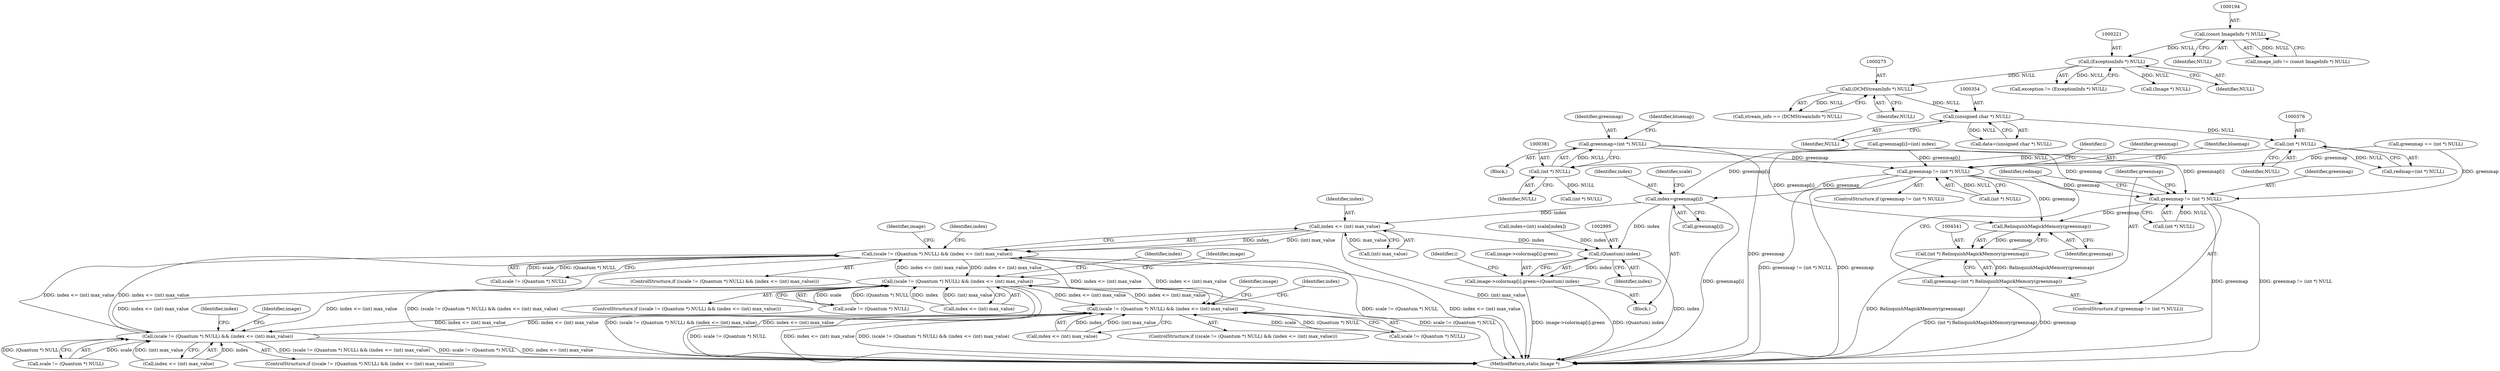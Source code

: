 digraph "0_ImageMagick_f6e9d0d9955e85bdd7540b251cd50d598dacc5e6_8@pointer" {
"1000378" [label="(Call,greenmap=(int *) NULL)"];
"1000380" [label="(Call,(int *) NULL)"];
"1000375" [label="(Call,(int *) NULL)"];
"1000353" [label="(Call,(unsigned char *) NULL)"];
"1000274" [label="(Call,(DCMStreamInfo *) NULL)"];
"1000220" [label="(Call,(ExceptionInfo *) NULL)"];
"1000193" [label="(Call,(const ImageInfo *) NULL)"];
"1002945" [label="(Call,greenmap != (int *) NULL)"];
"1002962" [label="(Call,index=greenmap[i])"];
"1002974" [label="(Call,index <= (int) max_value)"];
"1002968" [label="(Call,(scale != (Quantum *) NULL) && (index <= (int) max_value))"];
"1002915" [label="(Call,(scale != (Quantum *) NULL) && (index <= (int) max_value))"];
"1003021" [label="(Call,(scale != (Quantum *) NULL) && (index <= (int) max_value))"];
"1003074" [label="(Call,(scale != (Quantum *) NULL) && (index <= (int) max_value))"];
"1002994" [label="(Call,(Quantum) index)"];
"1002986" [label="(Call,image->colormap[i].green=(Quantum) index)"];
"1004533" [label="(Call,greenmap != (int *) NULL)"];
"1004542" [label="(Call,RelinquishMagickMemory(greenmap))"];
"1004540" [label="(Call,(int *) RelinquishMagickMemory(greenmap))"];
"1004538" [label="(Call,greenmap=(int *) RelinquishMagickMemory(greenmap))"];
"1004538" [label="(Call,greenmap=(int *) RelinquishMagickMemory(greenmap))"];
"1000142" [label="(Block,)"];
"1004532" [label="(ControlStructure,if (greenmap != (int *) NULL))"];
"1000195" [label="(Identifier,NULL)"];
"1000351" [label="(Call,data=(unsigned char *) NULL)"];
"1000373" [label="(Call,redmap=(int *) NULL)"];
"1002927" [label="(Identifier,index)"];
"1003020" [label="(ControlStructure,if ((scale != (Quantum *) NULL) && (index <= (int) max_value)))"];
"1000218" [label="(Call,exception != (ExceptionInfo *) NULL)"];
"1003096" [label="(Identifier,image)"];
"1003074" [label="(Call,(scale != (Quantum *) NULL) && (index <= (int) max_value))"];
"1002946" [label="(Identifier,greenmap)"];
"1000377" [label="(Identifier,NULL)"];
"1002916" [label="(Call,scale != (Quantum *) NULL)"];
"1003075" [label="(Call,scale != (Quantum *) NULL)"];
"1000276" [label="(Identifier,NULL)"];
"1000272" [label="(Call,stream_info == (DCMStreamInfo *) NULL)"];
"1002961" [label="(Block,)"];
"1004533" [label="(Call,greenmap != (int *) NULL)"];
"1001759" [label="(Call,greenmap == (int *) NULL)"];
"1000384" [label="(Identifier,bluemap)"];
"1000385" [label="(Call,(int *) NULL)"];
"1000375" [label="(Call,(int *) NULL)"];
"1002968" [label="(Call,(scale != (Quantum *) NULL) && (index <= (int) max_value))"];
"1000191" [label="(Call,image_info != (const ImageInfo *) NULL)"];
"1002975" [label="(Identifier,index)"];
"1003021" [label="(Call,(scale != (Quantum *) NULL) && (index <= (int) max_value))"];
"1004546" [label="(Identifier,redmap)"];
"1000193" [label="(Call,(const ImageInfo *) NULL)"];
"1003043" [label="(Identifier,image)"];
"1004543" [label="(Identifier,greenmap)"];
"1002915" [label="(Call,(scale != (Quantum *) NULL) && (index <= (int) max_value))"];
"1002960" [label="(Identifier,i)"];
"1002969" [label="(Call,scale != (Quantum *) NULL)"];
"1002945" [label="(Call,greenmap != (int *) NULL)"];
"1000353" [label="(Call,(unsigned char *) NULL)"];
"1002994" [label="(Call,(Quantum) index)"];
"1000250" [label="(Call,(Image *) NULL)"];
"1000382" [label="(Identifier,NULL)"];
"1000222" [label="(Identifier,NULL)"];
"1002979" [label="(Call,index=(int) scale[index])"];
"1004534" [label="(Identifier,greenmap)"];
"1002987" [label="(Call,image->colormap[i].green)"];
"1002964" [label="(Call,greenmap[i])"];
"1003022" [label="(Call,scale != (Quantum *) NULL)"];
"1000379" [label="(Identifier,greenmap)"];
"1004535" [label="(Call,(int *) NULL)"];
"1002947" [label="(Call,(int *) NULL)"];
"1000274" [label="(Call,(DCMStreamInfo *) NULL)"];
"1002976" [label="(Call,(int) max_value)"];
"1002937" [label="(Identifier,image)"];
"1003080" [label="(Call,index <= (int) max_value)"];
"1003033" [label="(Identifier,index)"];
"1002963" [label="(Identifier,index)"];
"1002967" [label="(ControlStructure,if ((scale != (Quantum *) NULL) && (index <= (int) max_value)))"];
"1002980" [label="(Identifier,index)"];
"1004539" [label="(Identifier,greenmap)"];
"1003027" [label="(Call,index <= (int) max_value)"];
"1004540" [label="(Call,(int *) RelinquishMagickMemory(greenmap))"];
"1000220" [label="(Call,(ExceptionInfo *) NULL)"];
"1002999" [label="(Identifier,bluemap)"];
"1004563" [label="(MethodReturn,static Image *)"];
"1004542" [label="(Call,RelinquishMagickMemory(greenmap))"];
"1001815" [label="(Call,greenmap[i]=(int) index)"];
"1000380" [label="(Call,(int *) NULL)"];
"1002914" [label="(ControlStructure,if ((scale != (Quantum *) NULL) && (index <= (int) max_value)))"];
"1002986" [label="(Call,image->colormap[i].green=(Quantum) index)"];
"1003073" [label="(ControlStructure,if ((scale != (Quantum *) NULL) && (index <= (int) max_value)))"];
"1002990" [label="(Identifier,image)"];
"1002921" [label="(Call,index <= (int) max_value)"];
"1002944" [label="(ControlStructure,if (greenmap != (int *) NULL))"];
"1000355" [label="(Identifier,NULL)"];
"1002952" [label="(Identifier,i)"];
"1000378" [label="(Call,greenmap=(int *) NULL)"];
"1002974" [label="(Call,index <= (int) max_value)"];
"1002996" [label="(Identifier,index)"];
"1003086" [label="(Identifier,index)"];
"1002970" [label="(Identifier,scale)"];
"1002962" [label="(Call,index=greenmap[i])"];
"1000378" -> "1000142"  [label="AST: "];
"1000378" -> "1000380"  [label="CFG: "];
"1000379" -> "1000378"  [label="AST: "];
"1000380" -> "1000378"  [label="AST: "];
"1000384" -> "1000378"  [label="CFG: "];
"1000378" -> "1004563"  [label="DDG: greenmap"];
"1000380" -> "1000378"  [label="DDG: NULL"];
"1000378" -> "1002945"  [label="DDG: greenmap"];
"1000378" -> "1004533"  [label="DDG: greenmap"];
"1000380" -> "1000382"  [label="CFG: "];
"1000381" -> "1000380"  [label="AST: "];
"1000382" -> "1000380"  [label="AST: "];
"1000375" -> "1000380"  [label="DDG: NULL"];
"1000380" -> "1000385"  [label="DDG: NULL"];
"1000375" -> "1000373"  [label="AST: "];
"1000375" -> "1000377"  [label="CFG: "];
"1000376" -> "1000375"  [label="AST: "];
"1000377" -> "1000375"  [label="AST: "];
"1000373" -> "1000375"  [label="CFG: "];
"1000375" -> "1000373"  [label="DDG: NULL"];
"1000353" -> "1000375"  [label="DDG: NULL"];
"1000353" -> "1000351"  [label="AST: "];
"1000353" -> "1000355"  [label="CFG: "];
"1000354" -> "1000353"  [label="AST: "];
"1000355" -> "1000353"  [label="AST: "];
"1000351" -> "1000353"  [label="CFG: "];
"1000353" -> "1000351"  [label="DDG: NULL"];
"1000274" -> "1000353"  [label="DDG: NULL"];
"1000274" -> "1000272"  [label="AST: "];
"1000274" -> "1000276"  [label="CFG: "];
"1000275" -> "1000274"  [label="AST: "];
"1000276" -> "1000274"  [label="AST: "];
"1000272" -> "1000274"  [label="CFG: "];
"1000274" -> "1000272"  [label="DDG: NULL"];
"1000220" -> "1000274"  [label="DDG: NULL"];
"1000220" -> "1000218"  [label="AST: "];
"1000220" -> "1000222"  [label="CFG: "];
"1000221" -> "1000220"  [label="AST: "];
"1000222" -> "1000220"  [label="AST: "];
"1000218" -> "1000220"  [label="CFG: "];
"1000220" -> "1000218"  [label="DDG: NULL"];
"1000193" -> "1000220"  [label="DDG: NULL"];
"1000220" -> "1000250"  [label="DDG: NULL"];
"1000193" -> "1000191"  [label="AST: "];
"1000193" -> "1000195"  [label="CFG: "];
"1000194" -> "1000193"  [label="AST: "];
"1000195" -> "1000193"  [label="AST: "];
"1000191" -> "1000193"  [label="CFG: "];
"1000193" -> "1000191"  [label="DDG: NULL"];
"1002945" -> "1002944"  [label="AST: "];
"1002945" -> "1002947"  [label="CFG: "];
"1002946" -> "1002945"  [label="AST: "];
"1002947" -> "1002945"  [label="AST: "];
"1002952" -> "1002945"  [label="CFG: "];
"1002999" -> "1002945"  [label="CFG: "];
"1002945" -> "1004563"  [label="DDG: greenmap != (int *) NULL"];
"1002945" -> "1004563"  [label="DDG: greenmap"];
"1001759" -> "1002945"  [label="DDG: greenmap"];
"1001815" -> "1002945"  [label="DDG: greenmap[i]"];
"1002947" -> "1002945"  [label="DDG: NULL"];
"1002945" -> "1002962"  [label="DDG: greenmap"];
"1002945" -> "1004533"  [label="DDG: greenmap"];
"1002945" -> "1004542"  [label="DDG: greenmap"];
"1002962" -> "1002961"  [label="AST: "];
"1002962" -> "1002964"  [label="CFG: "];
"1002963" -> "1002962"  [label="AST: "];
"1002964" -> "1002962"  [label="AST: "];
"1002970" -> "1002962"  [label="CFG: "];
"1002962" -> "1004563"  [label="DDG: greenmap[i]"];
"1001815" -> "1002962"  [label="DDG: greenmap[i]"];
"1002962" -> "1002974"  [label="DDG: index"];
"1002962" -> "1002994"  [label="DDG: index"];
"1002974" -> "1002968"  [label="AST: "];
"1002974" -> "1002976"  [label="CFG: "];
"1002975" -> "1002974"  [label="AST: "];
"1002976" -> "1002974"  [label="AST: "];
"1002968" -> "1002974"  [label="CFG: "];
"1002974" -> "1004563"  [label="DDG: (int) max_value"];
"1002974" -> "1002968"  [label="DDG: index"];
"1002974" -> "1002968"  [label="DDG: (int) max_value"];
"1002976" -> "1002974"  [label="DDG: max_value"];
"1002974" -> "1002994"  [label="DDG: index"];
"1002968" -> "1002967"  [label="AST: "];
"1002968" -> "1002969"  [label="CFG: "];
"1002969" -> "1002968"  [label="AST: "];
"1002980" -> "1002968"  [label="CFG: "];
"1002990" -> "1002968"  [label="CFG: "];
"1002968" -> "1004563"  [label="DDG: scale != (Quantum *) NULL"];
"1002968" -> "1004563"  [label="DDG: index <= (int) max_value"];
"1002968" -> "1004563"  [label="DDG: (scale != (Quantum *) NULL) && (index <= (int) max_value)"];
"1002968" -> "1002915"  [label="DDG: index <= (int) max_value"];
"1002969" -> "1002968"  [label="DDG: scale"];
"1002969" -> "1002968"  [label="DDG: (Quantum *) NULL"];
"1002915" -> "1002968"  [label="DDG: index <= (int) max_value"];
"1003074" -> "1002968"  [label="DDG: index <= (int) max_value"];
"1003021" -> "1002968"  [label="DDG: index <= (int) max_value"];
"1002968" -> "1003021"  [label="DDG: index <= (int) max_value"];
"1002968" -> "1003074"  [label="DDG: index <= (int) max_value"];
"1002915" -> "1002914"  [label="AST: "];
"1002915" -> "1002916"  [label="CFG: "];
"1002915" -> "1002921"  [label="CFG: "];
"1002916" -> "1002915"  [label="AST: "];
"1002921" -> "1002915"  [label="AST: "];
"1002927" -> "1002915"  [label="CFG: "];
"1002937" -> "1002915"  [label="CFG: "];
"1002915" -> "1004563"  [label="DDG: (scale != (Quantum *) NULL) && (index <= (int) max_value)"];
"1002915" -> "1004563"  [label="DDG: index <= (int) max_value"];
"1002915" -> "1004563"  [label="DDG: scale != (Quantum *) NULL"];
"1002916" -> "1002915"  [label="DDG: scale"];
"1002916" -> "1002915"  [label="DDG: (Quantum *) NULL"];
"1002921" -> "1002915"  [label="DDG: index"];
"1002921" -> "1002915"  [label="DDG: (int) max_value"];
"1003074" -> "1002915"  [label="DDG: index <= (int) max_value"];
"1003021" -> "1002915"  [label="DDG: index <= (int) max_value"];
"1002915" -> "1003021"  [label="DDG: index <= (int) max_value"];
"1002915" -> "1003074"  [label="DDG: index <= (int) max_value"];
"1003021" -> "1003020"  [label="AST: "];
"1003021" -> "1003022"  [label="CFG: "];
"1003021" -> "1003027"  [label="CFG: "];
"1003022" -> "1003021"  [label="AST: "];
"1003027" -> "1003021"  [label="AST: "];
"1003033" -> "1003021"  [label="CFG: "];
"1003043" -> "1003021"  [label="CFG: "];
"1003021" -> "1004563"  [label="DDG: (scale != (Quantum *) NULL) && (index <= (int) max_value)"];
"1003021" -> "1004563"  [label="DDG: scale != (Quantum *) NULL"];
"1003021" -> "1004563"  [label="DDG: index <= (int) max_value"];
"1003022" -> "1003021"  [label="DDG: scale"];
"1003022" -> "1003021"  [label="DDG: (Quantum *) NULL"];
"1003074" -> "1003021"  [label="DDG: index <= (int) max_value"];
"1003027" -> "1003021"  [label="DDG: index"];
"1003027" -> "1003021"  [label="DDG: (int) max_value"];
"1003021" -> "1003074"  [label="DDG: index <= (int) max_value"];
"1003074" -> "1003073"  [label="AST: "];
"1003074" -> "1003075"  [label="CFG: "];
"1003074" -> "1003080"  [label="CFG: "];
"1003075" -> "1003074"  [label="AST: "];
"1003080" -> "1003074"  [label="AST: "];
"1003086" -> "1003074"  [label="CFG: "];
"1003096" -> "1003074"  [label="CFG: "];
"1003074" -> "1004563"  [label="DDG: scale != (Quantum *) NULL"];
"1003074" -> "1004563"  [label="DDG: index <= (int) max_value"];
"1003074" -> "1004563"  [label="DDG: (scale != (Quantum *) NULL) && (index <= (int) max_value)"];
"1003075" -> "1003074"  [label="DDG: scale"];
"1003075" -> "1003074"  [label="DDG: (Quantum *) NULL"];
"1003080" -> "1003074"  [label="DDG: index"];
"1003080" -> "1003074"  [label="DDG: (int) max_value"];
"1002994" -> "1002986"  [label="AST: "];
"1002994" -> "1002996"  [label="CFG: "];
"1002995" -> "1002994"  [label="AST: "];
"1002996" -> "1002994"  [label="AST: "];
"1002986" -> "1002994"  [label="CFG: "];
"1002994" -> "1004563"  [label="DDG: index"];
"1002994" -> "1002986"  [label="DDG: index"];
"1002979" -> "1002994"  [label="DDG: index"];
"1002986" -> "1002961"  [label="AST: "];
"1002987" -> "1002986"  [label="AST: "];
"1002960" -> "1002986"  [label="CFG: "];
"1002986" -> "1004563"  [label="DDG: (Quantum) index"];
"1002986" -> "1004563"  [label="DDG: image->colormap[i].green"];
"1004533" -> "1004532"  [label="AST: "];
"1004533" -> "1004535"  [label="CFG: "];
"1004534" -> "1004533"  [label="AST: "];
"1004535" -> "1004533"  [label="AST: "];
"1004539" -> "1004533"  [label="CFG: "];
"1004546" -> "1004533"  [label="CFG: "];
"1004533" -> "1004563"  [label="DDG: greenmap != (int *) NULL"];
"1004533" -> "1004563"  [label="DDG: greenmap"];
"1001759" -> "1004533"  [label="DDG: greenmap"];
"1001815" -> "1004533"  [label="DDG: greenmap[i]"];
"1004535" -> "1004533"  [label="DDG: NULL"];
"1004533" -> "1004542"  [label="DDG: greenmap"];
"1004542" -> "1004540"  [label="AST: "];
"1004542" -> "1004543"  [label="CFG: "];
"1004543" -> "1004542"  [label="AST: "];
"1004540" -> "1004542"  [label="CFG: "];
"1004542" -> "1004540"  [label="DDG: greenmap"];
"1001815" -> "1004542"  [label="DDG: greenmap[i]"];
"1004540" -> "1004538"  [label="AST: "];
"1004541" -> "1004540"  [label="AST: "];
"1004538" -> "1004540"  [label="CFG: "];
"1004540" -> "1004563"  [label="DDG: RelinquishMagickMemory(greenmap)"];
"1004540" -> "1004538"  [label="DDG: RelinquishMagickMemory(greenmap)"];
"1004538" -> "1004532"  [label="AST: "];
"1004539" -> "1004538"  [label="AST: "];
"1004546" -> "1004538"  [label="CFG: "];
"1004538" -> "1004563"  [label="DDG: (int *) RelinquishMagickMemory(greenmap)"];
"1004538" -> "1004563"  [label="DDG: greenmap"];
}
